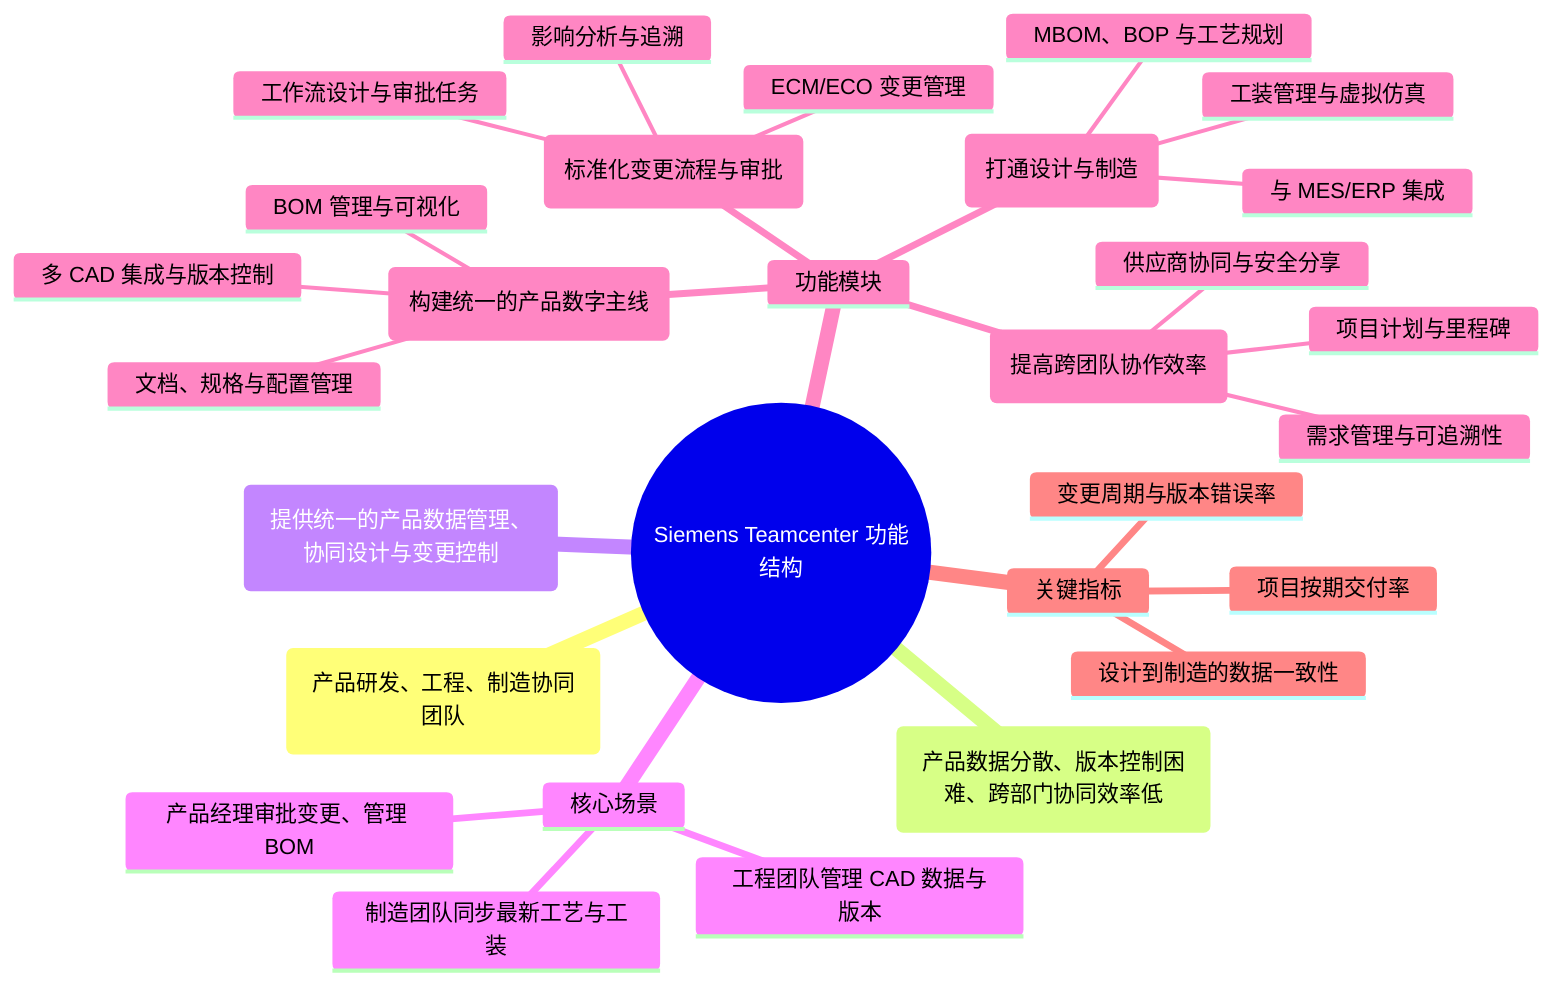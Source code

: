 %% Auto-generated by scripts/generate_assets.py
mindmap
  root((Siemens Teamcenter 功能结构))
    目标用户(产品研发、工程、制造协同团队)
    核心痛点(产品数据分散、版本控制困难、跨部门协同效率低)
    价值主张(提供统一的产品数据管理、协同设计与变更控制)
    核心场景
      工程团队管理 CAD 数据与版本
      产品经理审批变更、管理 BOM
      制造团队同步最新工艺与工装
    功能模块
      产品数据管理(构建统一的产品数字主线)
        多 CAD 集成与版本控制
        文档、规格与配置管理
        BOM 管理与可视化
      变更与流程(标准化变更流程与审批)
        ECM/ECO 变更管理
        工作流设计与审批任务
        影响分析与追溯
      协同与项目(提高跨团队协作效率)
        项目计划与里程碑
        需求管理与可追溯性
        供应商协同与安全分享
      制造集成(打通设计与制造)
        MBOM、BOP 与工艺规划
        工装管理与虚拟仿真
        与 MES/ERP 集成
    关键指标
      变更周期与版本错误率
      项目按期交付率
      设计到制造的数据一致性